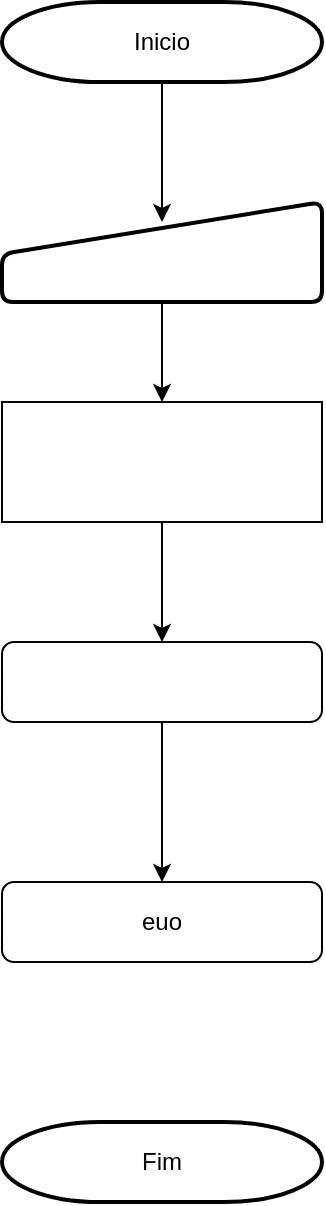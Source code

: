 <mxfile version="14.9.7" type="github">
  <diagram id="veveVwgilCquCHUnvoyf" name="Page-1">
    <mxGraphModel dx="868" dy="450" grid="1" gridSize="10" guides="1" tooltips="1" connect="1" arrows="1" fold="1" page="1" pageScale="1" pageWidth="827" pageHeight="1169" math="0" shadow="0">
      <root>
        <mxCell id="0" />
        <mxCell id="1" parent="0" />
        <mxCell id="F-YT5PsMLG3Dmv00zclY-4" value="&lt;font style=&quot;vertical-align: inherit&quot;&gt;&lt;font style=&quot;vertical-align: inherit&quot;&gt;Inicio&lt;br&gt;&lt;/font&gt;&lt;/font&gt;" style="strokeWidth=2;html=1;shape=mxgraph.flowchart.terminator;whiteSpace=wrap;" vertex="1" parent="1">
          <mxGeometry x="360" y="160" width="160" height="40" as="geometry" />
        </mxCell>
        <mxCell id="F-YT5PsMLG3Dmv00zclY-6" value="&lt;font style=&quot;vertical-align: inherit&quot;&gt;&lt;font style=&quot;vertical-align: inherit&quot;&gt;Fim&lt;br&gt;&lt;/font&gt;&lt;/font&gt;" style="strokeWidth=2;html=1;shape=mxgraph.flowchart.terminator;whiteSpace=wrap;" vertex="1" parent="1">
          <mxGeometry x="360" y="720" width="160" height="40" as="geometry" />
        </mxCell>
        <mxCell id="F-YT5PsMLG3Dmv00zclY-7" value="" style="html=1;strokeWidth=2;shape=manualInput;whiteSpace=wrap;rounded=1;size=26;arcSize=11;" vertex="1" parent="1">
          <mxGeometry x="360" y="260" width="160" height="50" as="geometry" />
        </mxCell>
        <mxCell id="F-YT5PsMLG3Dmv00zclY-8" value="" style="endArrow=classic;html=1;exitX=0.5;exitY=1;exitDx=0;exitDy=0;exitPerimeter=0;" edge="1" parent="1" source="F-YT5PsMLG3Dmv00zclY-4">
          <mxGeometry width="50" height="50" relative="1" as="geometry">
            <mxPoint x="390" y="310" as="sourcePoint" />
            <mxPoint x="440" y="270" as="targetPoint" />
          </mxGeometry>
        </mxCell>
        <mxCell id="F-YT5PsMLG3Dmv00zclY-18" value="" style="edgeStyle=orthogonalEdgeStyle;rounded=0;orthogonalLoop=1;jettySize=auto;html=1;" edge="1" parent="1" source="F-YT5PsMLG3Dmv00zclY-11" target="F-YT5PsMLG3Dmv00zclY-15">
          <mxGeometry relative="1" as="geometry" />
        </mxCell>
        <mxCell id="F-YT5PsMLG3Dmv00zclY-11" value="" style="rounded=0;whiteSpace=wrap;html=1;" vertex="1" parent="1">
          <mxGeometry x="360" y="360" width="160" height="60" as="geometry" />
        </mxCell>
        <mxCell id="F-YT5PsMLG3Dmv00zclY-12" value="" style="endArrow=classic;html=1;exitX=0.5;exitY=1;exitDx=0;exitDy=0;" edge="1" parent="1" source="F-YT5PsMLG3Dmv00zclY-7">
          <mxGeometry width="50" height="50" relative="1" as="geometry">
            <mxPoint x="440" y="320" as="sourcePoint" />
            <mxPoint x="440" y="360" as="targetPoint" />
          </mxGeometry>
        </mxCell>
        <mxCell id="F-YT5PsMLG3Dmv00zclY-14" value="&lt;font style=&quot;vertical-align: inherit&quot;&gt;&lt;font style=&quot;vertical-align: inherit&quot;&gt;euo&lt;/font&gt;&lt;/font&gt;" style="rounded=1;whiteSpace=wrap;html=1;" vertex="1" parent="1">
          <mxGeometry x="360" y="600" width="160" height="40" as="geometry" />
        </mxCell>
        <mxCell id="F-YT5PsMLG3Dmv00zclY-19" value="" style="edgeStyle=orthogonalEdgeStyle;rounded=0;orthogonalLoop=1;jettySize=auto;html=1;" edge="1" parent="1" source="F-YT5PsMLG3Dmv00zclY-15" target="F-YT5PsMLG3Dmv00zclY-14">
          <mxGeometry relative="1" as="geometry" />
        </mxCell>
        <mxCell id="F-YT5PsMLG3Dmv00zclY-15" value="" style="rounded=1;whiteSpace=wrap;html=1;" vertex="1" parent="1">
          <mxGeometry x="360" y="480" width="160" height="40" as="geometry" />
        </mxCell>
      </root>
    </mxGraphModel>
  </diagram>
</mxfile>
